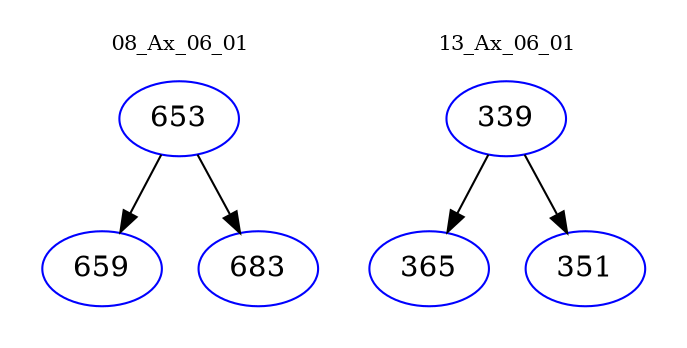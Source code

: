 digraph{
subgraph cluster_0 {
color = white
label = "08_Ax_06_01";
fontsize=10;
T0_653 [label="653", color="blue"]
T0_653 -> T0_659 [color="black"]
T0_659 [label="659", color="blue"]
T0_653 -> T0_683 [color="black"]
T0_683 [label="683", color="blue"]
}
subgraph cluster_1 {
color = white
label = "13_Ax_06_01";
fontsize=10;
T1_339 [label="339", color="blue"]
T1_339 -> T1_365 [color="black"]
T1_365 [label="365", color="blue"]
T1_339 -> T1_351 [color="black"]
T1_351 [label="351", color="blue"]
}
}

